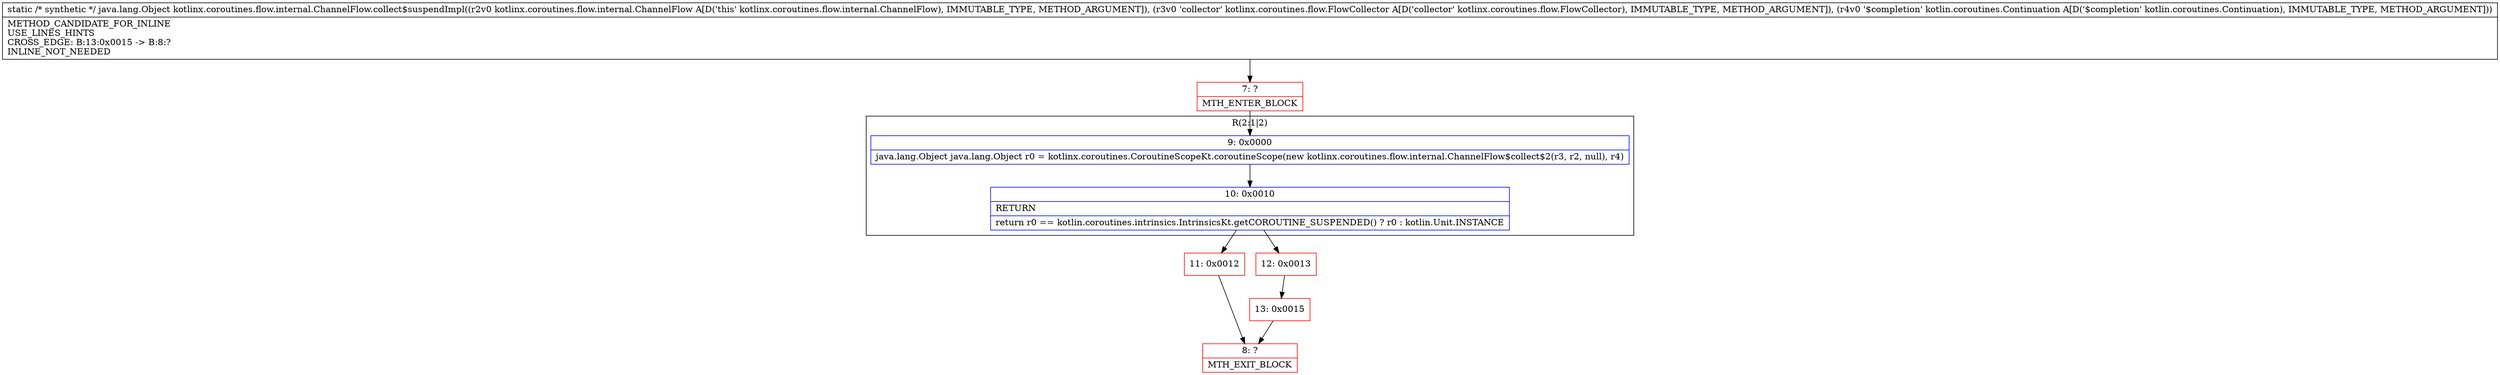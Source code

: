 digraph "CFG forkotlinx.coroutines.flow.internal.ChannelFlow.collect$suspendImpl(Lkotlinx\/coroutines\/flow\/internal\/ChannelFlow;Lkotlinx\/coroutines\/flow\/FlowCollector;Lkotlin\/coroutines\/Continuation;)Ljava\/lang\/Object;" {
subgraph cluster_Region_617190065 {
label = "R(2:1|2)";
node [shape=record,color=blue];
Node_9 [shape=record,label="{9\:\ 0x0000|java.lang.Object java.lang.Object r0 = kotlinx.coroutines.CoroutineScopeKt.coroutineScope(new kotlinx.coroutines.flow.internal.ChannelFlow$collect$2(r3, r2, null), r4)\l}"];
Node_10 [shape=record,label="{10\:\ 0x0010|RETURN\l|return r0 == kotlin.coroutines.intrinsics.IntrinsicsKt.getCOROUTINE_SUSPENDED() ? r0 : kotlin.Unit.INSTANCE\l}"];
}
Node_7 [shape=record,color=red,label="{7\:\ ?|MTH_ENTER_BLOCK\l}"];
Node_11 [shape=record,color=red,label="{11\:\ 0x0012}"];
Node_8 [shape=record,color=red,label="{8\:\ ?|MTH_EXIT_BLOCK\l}"];
Node_12 [shape=record,color=red,label="{12\:\ 0x0013}"];
Node_13 [shape=record,color=red,label="{13\:\ 0x0015}"];
MethodNode[shape=record,label="{static \/* synthetic *\/ java.lang.Object kotlinx.coroutines.flow.internal.ChannelFlow.collect$suspendImpl((r2v0 kotlinx.coroutines.flow.internal.ChannelFlow A[D('this' kotlinx.coroutines.flow.internal.ChannelFlow), IMMUTABLE_TYPE, METHOD_ARGUMENT]), (r3v0 'collector' kotlinx.coroutines.flow.FlowCollector A[D('collector' kotlinx.coroutines.flow.FlowCollector), IMMUTABLE_TYPE, METHOD_ARGUMENT]), (r4v0 '$completion' kotlin.coroutines.Continuation A[D('$completion' kotlin.coroutines.Continuation), IMMUTABLE_TYPE, METHOD_ARGUMENT]))  | METHOD_CANDIDATE_FOR_INLINE\lUSE_LINES_HINTS\lCROSS_EDGE: B:13:0x0015 \-\> B:8:?\lINLINE_NOT_NEEDED\l}"];
MethodNode -> Node_7;Node_9 -> Node_10;
Node_10 -> Node_11;
Node_10 -> Node_12;
Node_7 -> Node_9;
Node_11 -> Node_8;
Node_12 -> Node_13;
Node_13 -> Node_8;
}

